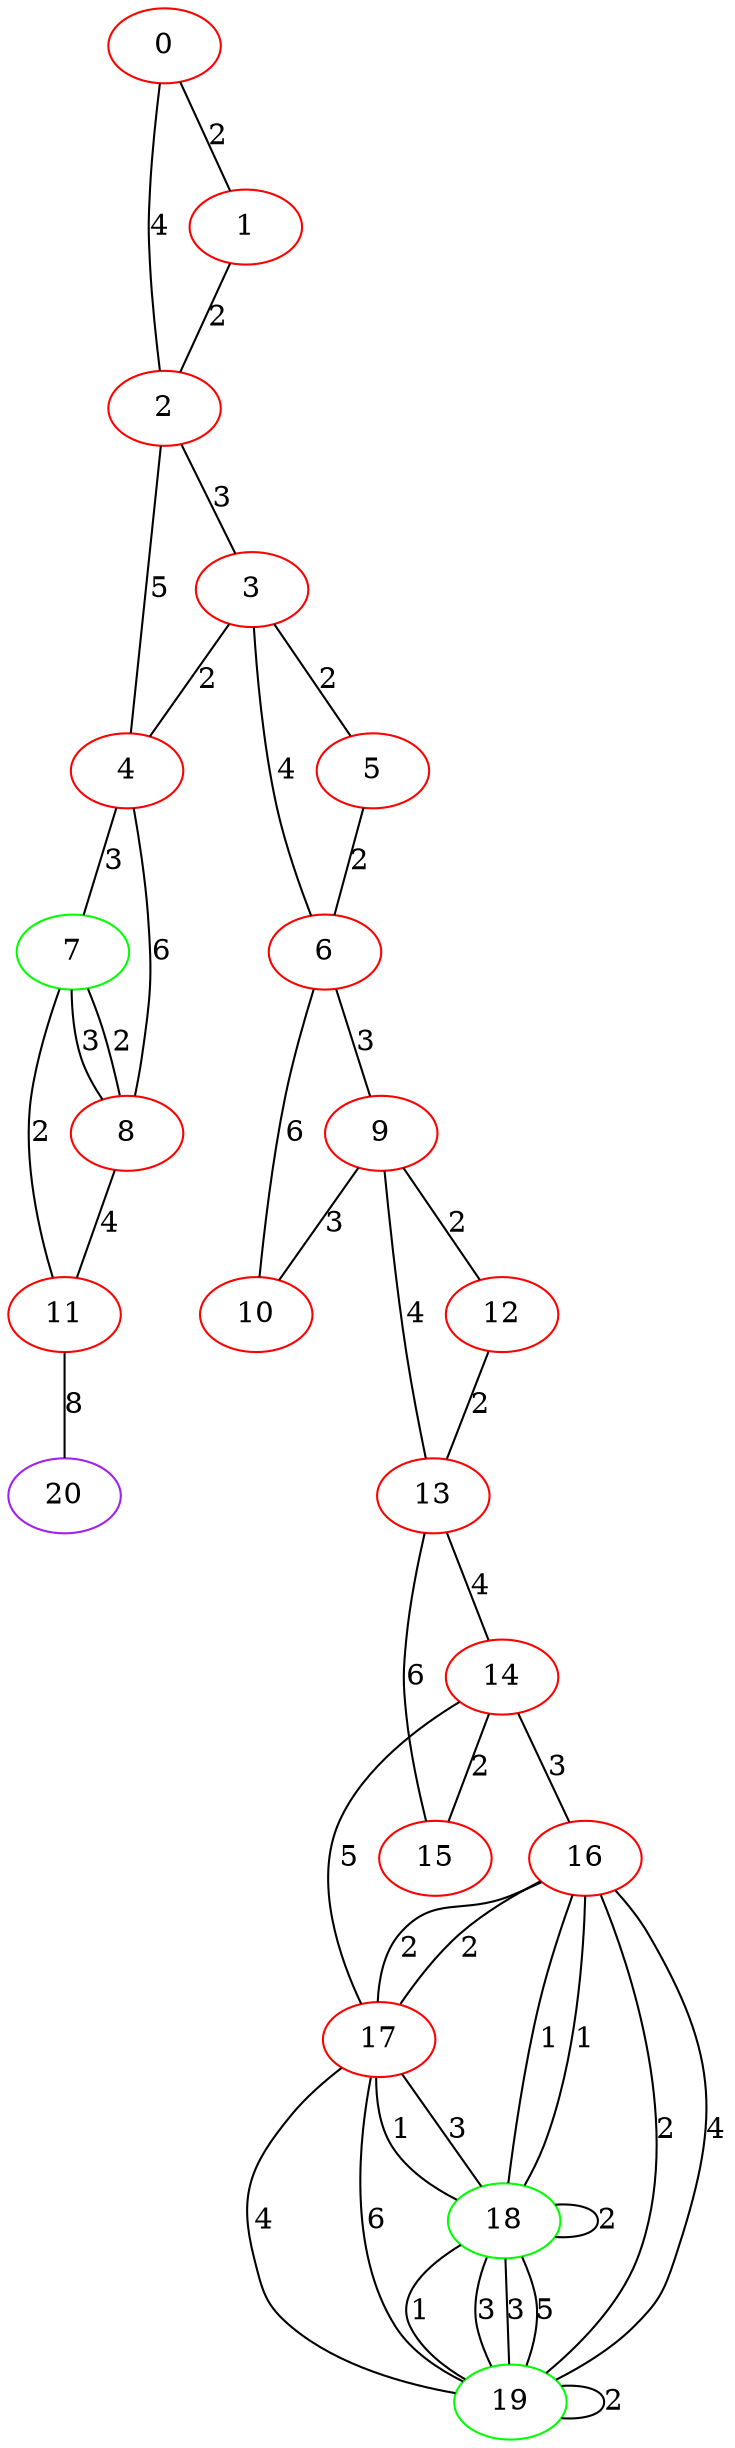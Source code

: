 graph "" {
0 [color=red, weight=1];
1 [color=red, weight=1];
2 [color=red, weight=1];
3 [color=red, weight=1];
4 [color=red, weight=1];
5 [color=red, weight=1];
6 [color=red, weight=1];
7 [color=green, weight=2];
8 [color=red, weight=1];
9 [color=red, weight=1];
10 [color=red, weight=1];
11 [color=red, weight=1];
12 [color=red, weight=1];
13 [color=red, weight=1];
14 [color=red, weight=1];
15 [color=red, weight=1];
16 [color=red, weight=1];
17 [color=red, weight=1];
18 [color=green, weight=2];
19 [color=green, weight=2];
20 [color=purple, weight=4];
0 -- 1  [key=0, label=2];
0 -- 2  [key=0, label=4];
1 -- 2  [key=0, label=2];
2 -- 3  [key=0, label=3];
2 -- 4  [key=0, label=5];
3 -- 4  [key=0, label=2];
3 -- 5  [key=0, label=2];
3 -- 6  [key=0, label=4];
4 -- 8  [key=0, label=6];
4 -- 7  [key=0, label=3];
5 -- 6  [key=0, label=2];
6 -- 9  [key=0, label=3];
6 -- 10  [key=0, label=6];
7 -- 8  [key=0, label=3];
7 -- 8  [key=1, label=2];
7 -- 11  [key=0, label=2];
8 -- 11  [key=0, label=4];
9 -- 10  [key=0, label=3];
9 -- 12  [key=0, label=2];
9 -- 13  [key=0, label=4];
11 -- 20  [key=0, label=8];
12 -- 13  [key=0, label=2];
13 -- 14  [key=0, label=4];
13 -- 15  [key=0, label=6];
14 -- 16  [key=0, label=3];
14 -- 17  [key=0, label=5];
14 -- 15  [key=0, label=2];
16 -- 17  [key=0, label=2];
16 -- 17  [key=1, label=2];
16 -- 18  [key=0, label=1];
16 -- 18  [key=1, label=1];
16 -- 19  [key=0, label=2];
16 -- 19  [key=1, label=4];
17 -- 18  [key=0, label=1];
17 -- 18  [key=1, label=3];
17 -- 19  [key=0, label=4];
17 -- 19  [key=1, label=6];
18 -- 18  [key=0, label=2];
18 -- 19  [key=0, label=3];
18 -- 19  [key=1, label=5];
18 -- 19  [key=2, label=1];
18 -- 19  [key=3, label=3];
19 -- 19  [key=0, label=2];
}
